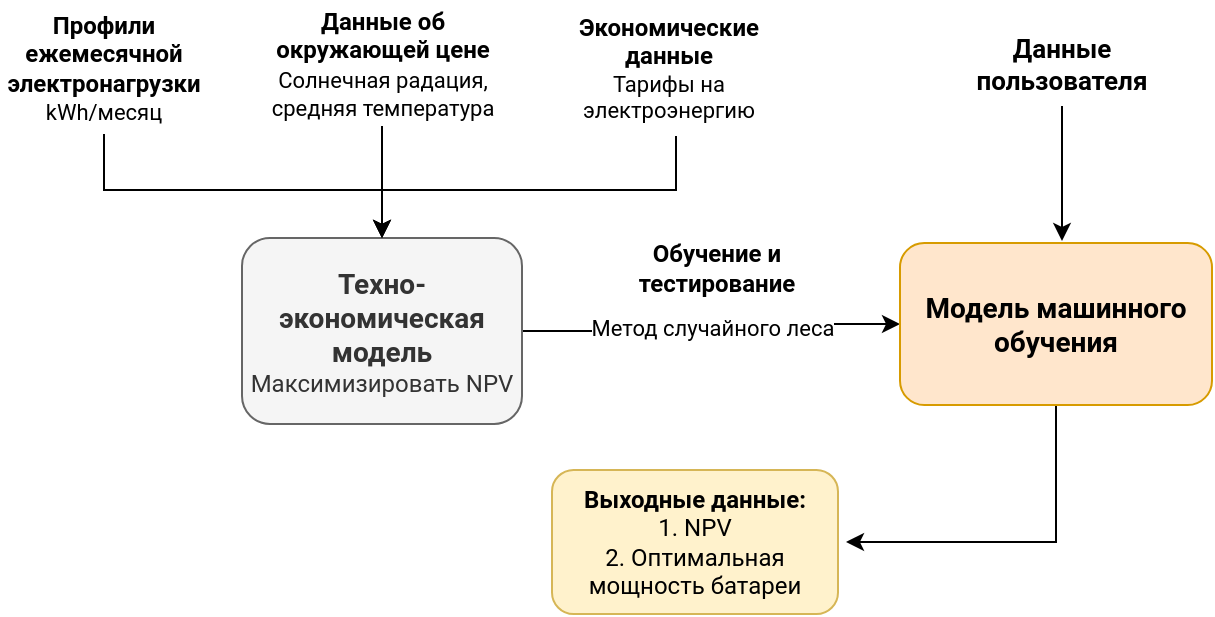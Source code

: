 <mxfile version="24.2.1" type="github">
  <diagram name="Страница — 1" id="bUhI-S3JzoWvQIC03vQt">
    <mxGraphModel dx="875" dy="479" grid="0" gridSize="10" guides="1" tooltips="1" connect="1" arrows="1" fold="1" page="1" pageScale="1" pageWidth="827" pageHeight="1169" background="none" math="0" shadow="0">
      <root>
        <mxCell id="0" />
        <mxCell id="1" parent="0" />
        <mxCell id="RO9LB5Rkg9tVt4dNuRQN-10" value="Метод случайного леса" style="edgeStyle=orthogonalEdgeStyle;rounded=0;orthogonalLoop=1;jettySize=auto;html=1;fontFamily=Roboto;fontSource=https%3A%2F%2Ffonts.googleapis.com%2Fcss%3Ffamily%3DRoboto;" edge="1" parent="1" source="RO9LB5Rkg9tVt4dNuRQN-2" target="RO9LB5Rkg9tVt4dNuRQN-3">
          <mxGeometry relative="1" as="geometry" />
        </mxCell>
        <mxCell id="RO9LB5Rkg9tVt4dNuRQN-2" value="&lt;font size=&quot;1&quot;&gt;&lt;b style=&quot;font-size: 14px;&quot;&gt;Техно-экономическая модель&lt;/b&gt;&lt;/font&gt;&lt;div&gt;&lt;font&gt;Максимизировать NPV&lt;/font&gt;&lt;/div&gt;" style="rounded=1;whiteSpace=wrap;html=1;fontFamily=Roboto;fillColor=#f5f5f5;fontColor=#333333;strokeColor=#666666;fontSource=https%3A%2F%2Ffonts.googleapis.com%2Fcss%3Ffamily%3DRoboto;" vertex="1" parent="1">
          <mxGeometry x="187" y="293" width="140" height="93" as="geometry" />
        </mxCell>
        <mxCell id="RO9LB5Rkg9tVt4dNuRQN-27" style="edgeStyle=orthogonalEdgeStyle;rounded=0;orthogonalLoop=1;jettySize=auto;html=1;" edge="1" parent="1" source="RO9LB5Rkg9tVt4dNuRQN-3">
          <mxGeometry relative="1" as="geometry">
            <mxPoint x="489" y="445" as="targetPoint" />
            <Array as="points">
              <mxPoint x="594" y="445" />
            </Array>
          </mxGeometry>
        </mxCell>
        <mxCell id="RO9LB5Rkg9tVt4dNuRQN-3" value="&lt;b&gt;&lt;font style=&quot;font-size: 14px;&quot;&gt;Модель машинного обучения&lt;/font&gt;&lt;/b&gt;" style="rounded=1;whiteSpace=wrap;html=1;fontFamily=Roboto;fillColor=#ffe6cc;strokeColor=#d79b00;fontSource=https%3A%2F%2Ffonts.googleapis.com%2Fcss%3Ffamily%3DRoboto;" vertex="1" parent="1">
          <mxGeometry x="516" y="295.5" width="156" height="81" as="geometry" />
        </mxCell>
        <mxCell id="RO9LB5Rkg9tVt4dNuRQN-22" style="edgeStyle=orthogonalEdgeStyle;rounded=0;orthogonalLoop=1;jettySize=auto;html=1;entryX=0.5;entryY=0;entryDx=0;entryDy=0;" edge="1" parent="1" source="RO9LB5Rkg9tVt4dNuRQN-6" target="RO9LB5Rkg9tVt4dNuRQN-2">
          <mxGeometry relative="1" as="geometry" />
        </mxCell>
        <mxCell id="RO9LB5Rkg9tVt4dNuRQN-6" value="&lt;b&gt;Данные об окружающей цене&lt;/b&gt;&lt;div&gt;&lt;font style=&quot;font-size: 11px;&quot;&gt;Солнечная радация, средняя температура&lt;/font&gt;&lt;/div&gt;" style="text;html=1;align=center;verticalAlign=middle;whiteSpace=wrap;rounded=0;fontFamily=Roboto;fontSource=https%3A%2F%2Ffonts.googleapis.com%2Fcss%3Ffamily%3DRoboto;" vertex="1" parent="1">
          <mxGeometry x="192.5" y="174" width="129" height="63" as="geometry" />
        </mxCell>
        <mxCell id="RO9LB5Rkg9tVt4dNuRQN-15" style="edgeStyle=orthogonalEdgeStyle;rounded=0;orthogonalLoop=1;jettySize=auto;html=1;entryX=0.5;entryY=0;entryDx=0;entryDy=0;fontFamily=Roboto;fontSource=https%3A%2F%2Ffonts.googleapis.com%2Fcss%3Ffamily%3DRoboto;" edge="1" parent="1" source="RO9LB5Rkg9tVt4dNuRQN-7" target="RO9LB5Rkg9tVt4dNuRQN-2">
          <mxGeometry relative="1" as="geometry">
            <Array as="points">
              <mxPoint x="118" y="269" />
              <mxPoint x="257" y="269" />
            </Array>
          </mxGeometry>
        </mxCell>
        <mxCell id="RO9LB5Rkg9tVt4dNuRQN-7" value="&lt;b&gt;Профили ежемесячной электронагрузки&lt;/b&gt;&lt;div&gt;&lt;font style=&quot;font-size: 11px;&quot;&gt;kWh/месяц&lt;/font&gt;&lt;/div&gt;" style="text;html=1;align=center;verticalAlign=middle;whiteSpace=wrap;rounded=0;fontFamily=Roboto;fontSource=https%3A%2F%2Ffonts.googleapis.com%2Fcss%3Ffamily%3DRoboto;" vertex="1" parent="1">
          <mxGeometry x="66" y="175" width="104" height="66" as="geometry" />
        </mxCell>
        <mxCell id="RO9LB5Rkg9tVt4dNuRQN-14" style="edgeStyle=orthogonalEdgeStyle;rounded=0;orthogonalLoop=1;jettySize=auto;html=1;fontFamily=Roboto;fontSource=https%3A%2F%2Ffonts.googleapis.com%2Fcss%3Ffamily%3DRoboto;" edge="1" parent="1" source="RO9LB5Rkg9tVt4dNuRQN-8" target="RO9LB5Rkg9tVt4dNuRQN-2">
          <mxGeometry relative="1" as="geometry">
            <Array as="points">
              <mxPoint x="404" y="269" />
              <mxPoint x="257" y="269" />
            </Array>
          </mxGeometry>
        </mxCell>
        <mxCell id="RO9LB5Rkg9tVt4dNuRQN-8" value="&lt;b style=&quot;&quot;&gt;&lt;font style=&quot;font-size: 12px;&quot;&gt;Экономические данные&lt;/font&gt;&lt;/b&gt;&lt;div style=&quot;font-size: 11px;&quot;&gt;&lt;font style=&quot;font-size: 11px;&quot;&gt;Тарифы на электроэнергию&lt;/font&gt;&lt;/div&gt;" style="text;html=1;align=center;verticalAlign=middle;whiteSpace=wrap;rounded=0;fontFamily=Roboto;fontSource=https%3A%2F%2Ffonts.googleapis.com%2Fcss%3Ffamily%3DRoboto;" vertex="1" parent="1">
          <mxGeometry x="332" y="174" width="137" height="68" as="geometry" />
        </mxCell>
        <mxCell id="RO9LB5Rkg9tVt4dNuRQN-26" style="edgeStyle=orthogonalEdgeStyle;rounded=0;orthogonalLoop=1;jettySize=auto;html=1;" edge="1" parent="1">
          <mxGeometry relative="1" as="geometry">
            <mxPoint x="597.0" y="294.5" as="targetPoint" />
            <mxPoint x="597" y="227" as="sourcePoint" />
          </mxGeometry>
        </mxCell>
        <mxCell id="RO9LB5Rkg9tVt4dNuRQN-17" value="&lt;b&gt;&lt;font style=&quot;font-size: 13px;&quot; data-font-src=&quot;https://fonts.googleapis.com/css?family=Roboto&quot;&gt;Данные пользователя&lt;/font&gt;&lt;/b&gt;" style="text;html=1;align=center;verticalAlign=middle;whiteSpace=wrap;rounded=0;fontFamily=Roboto;fontSource=https%3A%2F%2Ffonts.googleapis.com%2Fcss%3Ffamily%3DRoboto;" vertex="1" parent="1">
          <mxGeometry x="550" y="190.5" width="94" height="30" as="geometry" />
        </mxCell>
        <mxCell id="RO9LB5Rkg9tVt4dNuRQN-18" value="&lt;b&gt;Обучение и тестирование&lt;/b&gt;" style="text;html=1;align=center;verticalAlign=middle;whiteSpace=wrap;rounded=0;fontFamily=Roboto;fontSource=https%3A%2F%2Ffonts.googleapis.com%2Fcss%3Ffamily%3DRoboto;" vertex="1" parent="1">
          <mxGeometry x="372" y="293" width="105" height="30" as="geometry" />
        </mxCell>
        <mxCell id="RO9LB5Rkg9tVt4dNuRQN-29" value="&lt;b style=&quot;font-family: Roboto;&quot;&gt;Выходные данные:&lt;/b&gt;&lt;div style=&quot;font-family: Roboto;&quot;&gt;&lt;div&gt;1. NPV&lt;/div&gt;&lt;div&gt;2. Оптимальная мощность батареи&lt;/div&gt;&lt;/div&gt;" style="rounded=1;whiteSpace=wrap;html=1;fillColor=#fff2cc;strokeColor=#d6b656;" vertex="1" parent="1">
          <mxGeometry x="342" y="409" width="143" height="72" as="geometry" />
        </mxCell>
      </root>
    </mxGraphModel>
  </diagram>
</mxfile>
